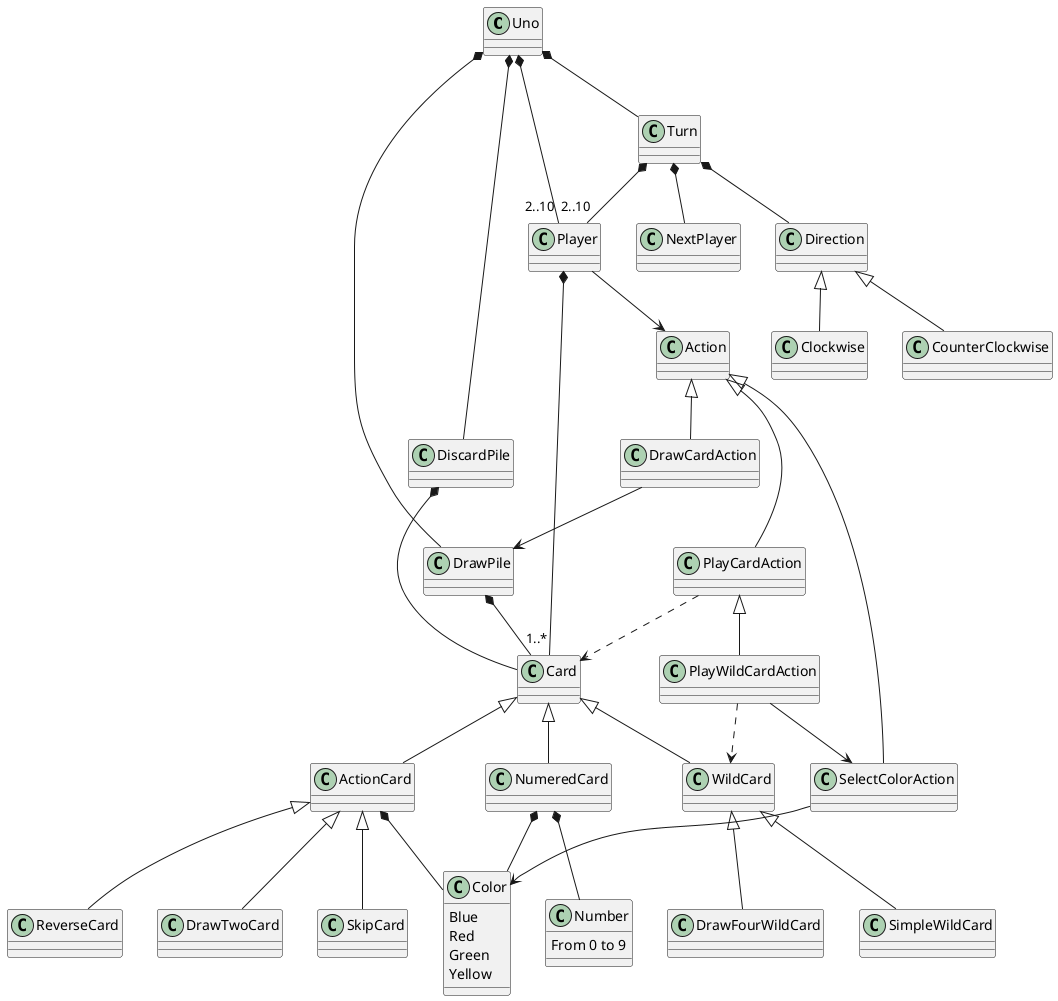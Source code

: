 ﻿@startuml

Uno *-- DrawPile
Uno *-- DiscardPile
Uno *-- "2..10" Player
Uno *-- Turn

Turn *-- "2..10" Player
Turn *-- NextPlayer
Turn *-- Direction

Direction <|-- Clockwise
Direction <|-- CounterClockwise

Player *-- "1..*" Card

'''Actions'''
Player --> Action

PlayCardAction -u-|> Action
PlayCardAction ..> Card

PlayWildCardAction -u-|> PlayCardAction
PlayWildCardAction ..> WildCard
PlayWildCardAction --> SelectColorAction

SelectColorAction -u-|> Action
SelectColorAction --> Color
     
DrawCardAction -u-|> Action
DrawCardAction --> DrawPile
'''

DrawPile *-- Card
DiscardPile *-- Card
 
NumeredCard -u-|> Card
ActionCard -u-|> Card

WildCard -u-|> Card
DrawFourWildCard -u-|> WildCard
SimpleWildCard -u-|> WildCard

DrawTwoCard -u-|> ActionCard
SkipCard -u-|> ActionCard
ReverseCard -u-|> ActionCard

ActionCard *-- Color
NumeredCard *-- Color
NumeredCard *-- Number

class Color
{
    Blue
    Red
    Green
    Yellow
}

class Number
{
    From 0 to 9
}
@enduml